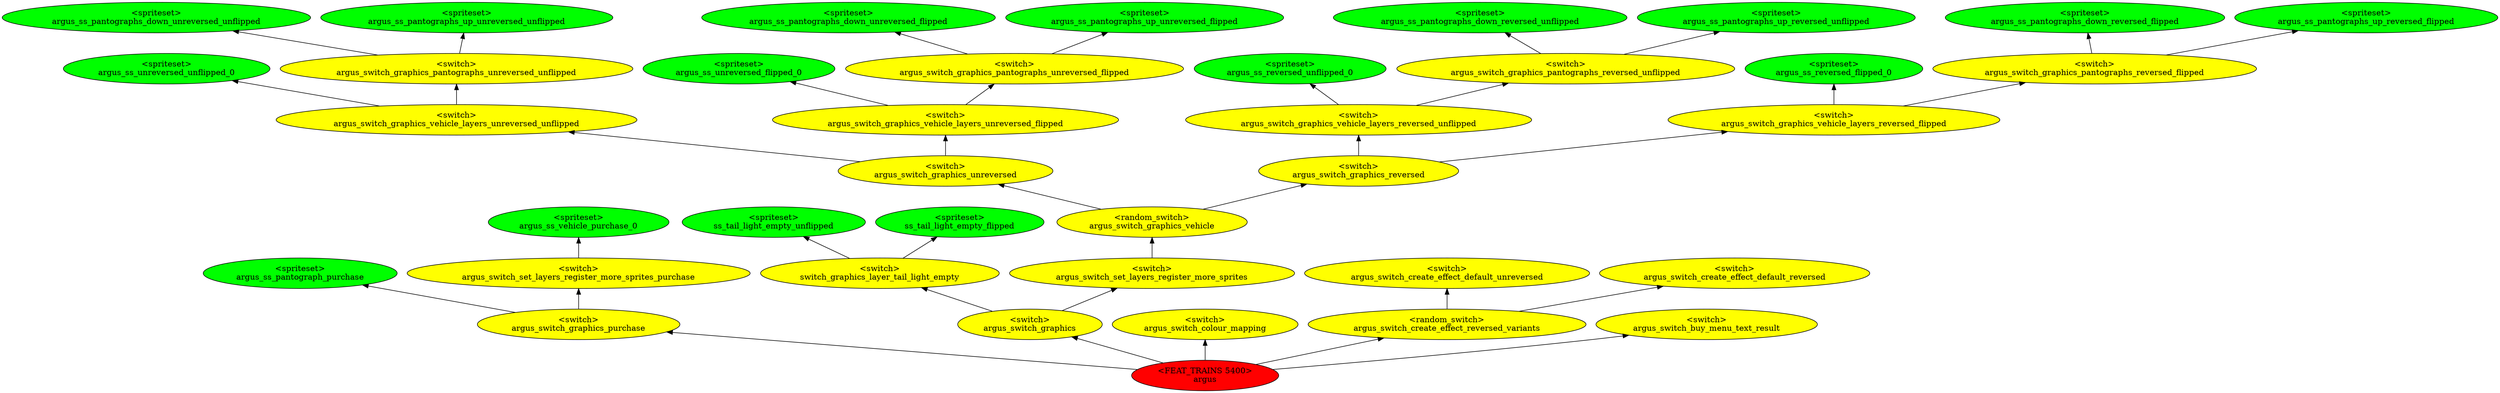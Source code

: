 digraph {
rankdir="BT"
ss_tail_light_empty_unflipped [fillcolor=green style="filled" label="<spriteset>\nss_tail_light_empty_unflipped"]
ss_tail_light_empty_flipped [fillcolor=green style="filled" label="<spriteset>\nss_tail_light_empty_flipped"]
switch_graphics_layer_tail_light_empty [fillcolor=yellow style="filled" label="<switch>\nswitch_graphics_layer_tail_light_empty"]
argus_ss_unreversed_unflipped_0 [fillcolor=green style="filled" label="<spriteset>\nargus_ss_unreversed_unflipped_0"]
argus_ss_pantographs_down_unreversed_unflipped [fillcolor=green style="filled" label="<spriteset>\nargus_ss_pantographs_down_unreversed_unflipped"]
argus_ss_pantographs_up_unreversed_unflipped [fillcolor=green style="filled" label="<spriteset>\nargus_ss_pantographs_up_unreversed_unflipped"]
argus_switch_graphics_pantographs_unreversed_unflipped [fillcolor=yellow style="filled" label="<switch>\nargus_switch_graphics_pantographs_unreversed_unflipped"]
argus_switch_graphics_vehicle_layers_unreversed_unflipped [fillcolor=yellow style="filled" label="<switch>\nargus_switch_graphics_vehicle_layers_unreversed_unflipped"]
argus_ss_unreversed_flipped_0 [fillcolor=green style="filled" label="<spriteset>\nargus_ss_unreversed_flipped_0"]
argus_ss_pantographs_down_unreversed_flipped [fillcolor=green style="filled" label="<spriteset>\nargus_ss_pantographs_down_unreversed_flipped"]
argus_ss_pantographs_up_unreversed_flipped [fillcolor=green style="filled" label="<spriteset>\nargus_ss_pantographs_up_unreversed_flipped"]
argus_switch_graphics_pantographs_unreversed_flipped [fillcolor=yellow style="filled" label="<switch>\nargus_switch_graphics_pantographs_unreversed_flipped"]
argus_switch_graphics_vehicle_layers_unreversed_flipped [fillcolor=yellow style="filled" label="<switch>\nargus_switch_graphics_vehicle_layers_unreversed_flipped"]
argus_switch_graphics_unreversed [fillcolor=yellow style="filled" label="<switch>\nargus_switch_graphics_unreversed"]
argus_ss_reversed_unflipped_0 [fillcolor=green style="filled" label="<spriteset>\nargus_ss_reversed_unflipped_0"]
argus_ss_pantographs_down_reversed_unflipped [fillcolor=green style="filled" label="<spriteset>\nargus_ss_pantographs_down_reversed_unflipped"]
argus_ss_pantographs_up_reversed_unflipped [fillcolor=green style="filled" label="<spriteset>\nargus_ss_pantographs_up_reversed_unflipped"]
argus_switch_graphics_pantographs_reversed_unflipped [fillcolor=yellow style="filled" label="<switch>\nargus_switch_graphics_pantographs_reversed_unflipped"]
argus_switch_graphics_vehicle_layers_reversed_unflipped [fillcolor=yellow style="filled" label="<switch>\nargus_switch_graphics_vehicle_layers_reversed_unflipped"]
argus_ss_reversed_flipped_0 [fillcolor=green style="filled" label="<spriteset>\nargus_ss_reversed_flipped_0"]
argus_ss_pantographs_down_reversed_flipped [fillcolor=green style="filled" label="<spriteset>\nargus_ss_pantographs_down_reversed_flipped"]
argus_ss_pantographs_up_reversed_flipped [fillcolor=green style="filled" label="<spriteset>\nargus_ss_pantographs_up_reversed_flipped"]
argus_switch_graphics_pantographs_reversed_flipped [fillcolor=yellow style="filled" label="<switch>\nargus_switch_graphics_pantographs_reversed_flipped"]
argus_switch_graphics_vehicle_layers_reversed_flipped [fillcolor=yellow style="filled" label="<switch>\nargus_switch_graphics_vehicle_layers_reversed_flipped"]
argus_switch_graphics_reversed [fillcolor=yellow style="filled" label="<switch>\nargus_switch_graphics_reversed"]
argus_switch_graphics_vehicle [fillcolor=yellow style="filled" label="<random_switch>\nargus_switch_graphics_vehicle"]
argus_ss_vehicle_purchase_0 [fillcolor=green style="filled" label="<spriteset>\nargus_ss_vehicle_purchase_0"]
argus_ss_pantograph_purchase [fillcolor=green style="filled" label="<spriteset>\nargus_ss_pantograph_purchase"]
argus_switch_set_layers_register_more_sprites_purchase [fillcolor=yellow style="filled" label="<switch>\nargus_switch_set_layers_register_more_sprites_purchase"]
argus_switch_graphics_purchase [fillcolor=yellow style="filled" label="<switch>\nargus_switch_graphics_purchase"]
argus_switch_set_layers_register_more_sprites [fillcolor=yellow style="filled" label="<switch>\nargus_switch_set_layers_register_more_sprites"]
argus_switch_graphics [fillcolor=yellow style="filled" label="<switch>\nargus_switch_graphics"]
argus_switch_colour_mapping [fillcolor=yellow style="filled" label="<switch>\nargus_switch_colour_mapping"]
argus_switch_create_effect_default_unreversed [fillcolor=yellow style="filled" label="<switch>\nargus_switch_create_effect_default_unreversed"]
argus_switch_create_effect_default_reversed [fillcolor=yellow style="filled" label="<switch>\nargus_switch_create_effect_default_reversed"]
argus_switch_create_effect_reversed_variants [fillcolor=yellow style="filled" label="<random_switch>\nargus_switch_create_effect_reversed_variants"]
argus_switch_buy_menu_text_result [fillcolor=yellow style="filled" label="<switch>\nargus_switch_buy_menu_text_result"]
argus [fillcolor=red style="filled" label="<FEAT_TRAINS 5400>\nargus"]
argus_switch_graphics_vehicle_layers_unreversed_unflipped->argus_switch_graphics_pantographs_unreversed_unflipped
argus_switch_graphics_unreversed->argus_switch_graphics_vehicle_layers_unreversed_unflipped
argus_switch_graphics_vehicle_layers_reversed_flipped->argus_ss_reversed_flipped_0
argus_switch_graphics_vehicle_layers_reversed_flipped->argus_switch_graphics_pantographs_reversed_flipped
argus->argus_switch_create_effect_reversed_variants
argus_switch_graphics_reversed->argus_switch_graphics_vehicle_layers_reversed_unflipped
argus_switch_graphics_unreversed->argus_switch_graphics_vehicle_layers_unreversed_flipped
argus_switch_graphics_purchase->argus_switch_set_layers_register_more_sprites_purchase
argus->argus_switch_graphics
argus_switch_graphics_pantographs_unreversed_unflipped->argus_ss_pantographs_down_unreversed_unflipped
switch_graphics_layer_tail_light_empty->ss_tail_light_empty_flipped
argus_switch_graphics_pantographs_unreversed_flipped->argus_ss_pantographs_up_unreversed_flipped
argus_switch_graphics_pantographs_unreversed_flipped->argus_ss_pantographs_down_unreversed_flipped
argus_switch_graphics_vehicle->argus_switch_graphics_unreversed
argus_switch_create_effect_reversed_variants->argus_switch_create_effect_default_unreversed
argus_switch_graphics_pantographs_reversed_unflipped->argus_ss_pantographs_down_reversed_unflipped
argus_switch_graphics_vehicle->argus_switch_graphics_reversed
argus_switch_graphics_reversed->argus_switch_graphics_vehicle_layers_reversed_flipped
argus_switch_graphics_purchase->argus_ss_pantograph_purchase
argus_switch_graphics_pantographs_unreversed_unflipped->argus_ss_pantographs_up_unreversed_unflipped
argus_switch_graphics_pantographs_reversed_unflipped->argus_ss_pantographs_up_reversed_unflipped
argus_switch_graphics_vehicle_layers_unreversed_flipped->argus_ss_unreversed_flipped_0
argus_switch_graphics_pantographs_reversed_flipped->argus_ss_pantographs_up_reversed_flipped
argus_switch_graphics_vehicle_layers_unreversed_unflipped->argus_ss_unreversed_unflipped_0
argus_switch_set_layers_register_more_sprites->argus_switch_graphics_vehicle
argus_switch_set_layers_register_more_sprites_purchase->argus_ss_vehicle_purchase_0
argus->argus_switch_graphics_purchase
argus_switch_graphics_vehicle_layers_unreversed_flipped->argus_switch_graphics_pantographs_unreversed_flipped
argus_switch_graphics->argus_switch_set_layers_register_more_sprites
switch_graphics_layer_tail_light_empty->ss_tail_light_empty_unflipped
argus_switch_graphics_pantographs_reversed_flipped->argus_ss_pantographs_down_reversed_flipped
argus_switch_graphics->switch_graphics_layer_tail_light_empty
argus_switch_graphics_vehicle_layers_reversed_unflipped->argus_ss_reversed_unflipped_0
argus->argus_switch_colour_mapping
argus->argus_switch_buy_menu_text_result
argus_switch_create_effect_reversed_variants->argus_switch_create_effect_default_reversed
argus_switch_graphics_vehicle_layers_reversed_unflipped->argus_switch_graphics_pantographs_reversed_unflipped
}
